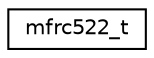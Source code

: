 digraph "Graphical Class Hierarchy"
{
 // LATEX_PDF_SIZE
  edge [fontname="Helvetica",fontsize="10",labelfontname="Helvetica",labelfontsize="10"];
  node [fontname="Helvetica",fontsize="10",shape=record];
  rankdir="LR";
  Node0 [label="mfrc522_t",height=0.2,width=0.4,color="black", fillcolor="white", style="filled",URL="$structmfrc522__t.html",tooltip="MFRC522 device data structure type."];
}
